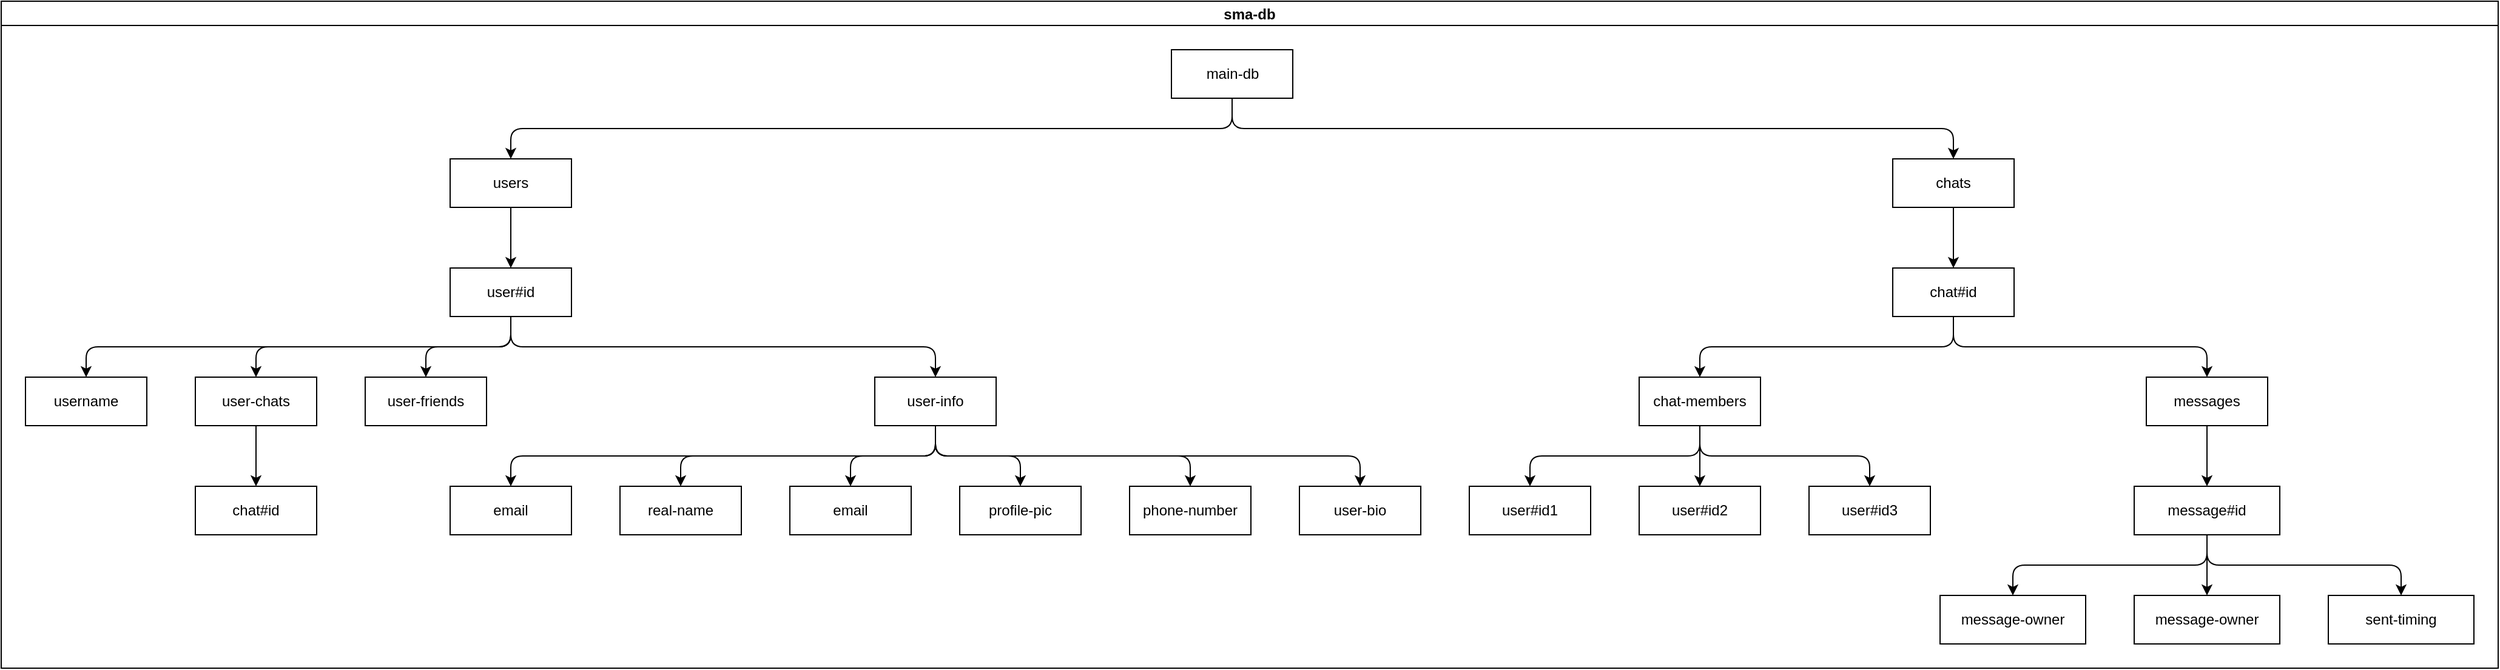 <mxfile version="24.4.0" type="github">
  <diagram name="Page-1" id="qza65eXmghzADJEvhYD6">
    <mxGraphModel dx="1909" dy="949" grid="1" gridSize="10" guides="1" tooltips="1" connect="1" arrows="1" fold="1" page="1" pageScale="1" pageWidth="850" pageHeight="1100" math="0" shadow="0">
      <root>
        <mxCell id="0" />
        <mxCell id="1" parent="0" />
        <mxCell id="vJWz_MJ5VgrPek8_Wv07-81" value="sma-db" style="swimlane;startSize=20;horizontal=1;childLayout=treeLayout;horizontalTree=0;sortEdges=1;resizable=0;containerType=tree;fontSize=12;" vertex="1" parent="1">
          <mxGeometry x="290" y="280" width="2058" height="550" as="geometry" />
        </mxCell>
        <mxCell id="vJWz_MJ5VgrPek8_Wv07-82" value="main-db" style="whiteSpace=wrap;html=1;" vertex="1" parent="vJWz_MJ5VgrPek8_Wv07-81">
          <mxGeometry x="964.5" y="40" width="100" height="40" as="geometry" />
        </mxCell>
        <mxCell id="vJWz_MJ5VgrPek8_Wv07-83" value="users" style="whiteSpace=wrap;html=1;" vertex="1" parent="vJWz_MJ5VgrPek8_Wv07-81">
          <mxGeometry x="370" y="130" width="100" height="40" as="geometry" />
        </mxCell>
        <mxCell id="vJWz_MJ5VgrPek8_Wv07-84" value="" style="edgeStyle=elbowEdgeStyle;elbow=vertical;html=1;rounded=1;curved=0;sourcePerimeterSpacing=0;targetPerimeterSpacing=0;startSize=6;endSize=6;" edge="1" parent="vJWz_MJ5VgrPek8_Wv07-81" source="vJWz_MJ5VgrPek8_Wv07-82" target="vJWz_MJ5VgrPek8_Wv07-83">
          <mxGeometry relative="1" as="geometry" />
        </mxCell>
        <mxCell id="vJWz_MJ5VgrPek8_Wv07-85" value="chats" style="whiteSpace=wrap;html=1;" vertex="1" parent="vJWz_MJ5VgrPek8_Wv07-81">
          <mxGeometry x="1559" y="130" width="100" height="40" as="geometry" />
        </mxCell>
        <mxCell id="vJWz_MJ5VgrPek8_Wv07-86" value="" style="edgeStyle=elbowEdgeStyle;elbow=vertical;html=1;rounded=1;curved=0;sourcePerimeterSpacing=0;targetPerimeterSpacing=0;startSize=6;endSize=6;" edge="1" parent="vJWz_MJ5VgrPek8_Wv07-81" source="vJWz_MJ5VgrPek8_Wv07-82" target="vJWz_MJ5VgrPek8_Wv07-85">
          <mxGeometry relative="1" as="geometry" />
        </mxCell>
        <mxCell id="vJWz_MJ5VgrPek8_Wv07-87" value="" style="edgeStyle=elbowEdgeStyle;elbow=vertical;html=1;rounded=1;curved=0;sourcePerimeterSpacing=0;targetPerimeterSpacing=0;startSize=6;endSize=6;" edge="1" target="vJWz_MJ5VgrPek8_Wv07-88" source="vJWz_MJ5VgrPek8_Wv07-83" parent="vJWz_MJ5VgrPek8_Wv07-81">
          <mxGeometry relative="1" as="geometry">
            <mxPoint x="-5838.5" y="660" as="sourcePoint" />
          </mxGeometry>
        </mxCell>
        <mxCell id="vJWz_MJ5VgrPek8_Wv07-88" value="user#id" style="whiteSpace=wrap;html=1;" vertex="1" parent="vJWz_MJ5VgrPek8_Wv07-81">
          <mxGeometry x="370" y="220" width="100" height="40" as="geometry" />
        </mxCell>
        <mxCell id="vJWz_MJ5VgrPek8_Wv07-89" value="" style="edgeStyle=elbowEdgeStyle;elbow=vertical;html=1;rounded=1;curved=0;sourcePerimeterSpacing=0;targetPerimeterSpacing=0;startSize=6;endSize=6;" edge="1" target="vJWz_MJ5VgrPek8_Wv07-90" source="vJWz_MJ5VgrPek8_Wv07-88" parent="vJWz_MJ5VgrPek8_Wv07-81">
          <mxGeometry relative="1" as="geometry">
            <mxPoint x="-5908.5" y="750" as="sourcePoint" />
          </mxGeometry>
        </mxCell>
        <mxCell id="vJWz_MJ5VgrPek8_Wv07-90" value="username" style="whiteSpace=wrap;html=1;" vertex="1" parent="vJWz_MJ5VgrPek8_Wv07-81">
          <mxGeometry x="20" y="310" width="100" height="40" as="geometry" />
        </mxCell>
        <mxCell id="vJWz_MJ5VgrPek8_Wv07-91" value="" style="edgeStyle=elbowEdgeStyle;elbow=vertical;html=1;rounded=1;curved=0;sourcePerimeterSpacing=0;targetPerimeterSpacing=0;startSize=6;endSize=6;" edge="1" target="vJWz_MJ5VgrPek8_Wv07-92" source="vJWz_MJ5VgrPek8_Wv07-88" parent="vJWz_MJ5VgrPek8_Wv07-81">
          <mxGeometry relative="1" as="geometry">
            <mxPoint x="-5908.5" y="750" as="sourcePoint" />
          </mxGeometry>
        </mxCell>
        <mxCell id="vJWz_MJ5VgrPek8_Wv07-92" value="user-chats" style="whiteSpace=wrap;html=1;" vertex="1" parent="vJWz_MJ5VgrPek8_Wv07-81">
          <mxGeometry x="160" y="310" width="100" height="40" as="geometry" />
        </mxCell>
        <mxCell id="vJWz_MJ5VgrPek8_Wv07-93" value="" style="edgeStyle=elbowEdgeStyle;elbow=vertical;html=1;rounded=1;curved=0;sourcePerimeterSpacing=0;targetPerimeterSpacing=0;startSize=6;endSize=6;" edge="1" target="vJWz_MJ5VgrPek8_Wv07-94" source="vJWz_MJ5VgrPek8_Wv07-92" parent="vJWz_MJ5VgrPek8_Wv07-81">
          <mxGeometry relative="1" as="geometry">
            <mxPoint x="-5768.5" y="840" as="sourcePoint" />
          </mxGeometry>
        </mxCell>
        <mxCell id="vJWz_MJ5VgrPek8_Wv07-94" value="chat#id" style="whiteSpace=wrap;html=1;" vertex="1" parent="vJWz_MJ5VgrPek8_Wv07-81">
          <mxGeometry x="160" y="400" width="100" height="40" as="geometry" />
        </mxCell>
        <mxCell id="vJWz_MJ5VgrPek8_Wv07-95" value="" style="edgeStyle=elbowEdgeStyle;elbow=vertical;html=1;rounded=1;curved=0;sourcePerimeterSpacing=0;targetPerimeterSpacing=0;startSize=6;endSize=6;" edge="1" target="vJWz_MJ5VgrPek8_Wv07-96" source="vJWz_MJ5VgrPek8_Wv07-88" parent="vJWz_MJ5VgrPek8_Wv07-81">
          <mxGeometry relative="1" as="geometry">
            <mxPoint x="-5688.5" y="450" as="sourcePoint" />
          </mxGeometry>
        </mxCell>
        <mxCell id="vJWz_MJ5VgrPek8_Wv07-96" value="user-friends" style="whiteSpace=wrap;html=1;" vertex="1" parent="vJWz_MJ5VgrPek8_Wv07-81">
          <mxGeometry x="300" y="310" width="100" height="40" as="geometry" />
        </mxCell>
        <mxCell id="vJWz_MJ5VgrPek8_Wv07-97" value="" style="edgeStyle=elbowEdgeStyle;elbow=vertical;html=1;rounded=1;curved=0;sourcePerimeterSpacing=0;targetPerimeterSpacing=0;startSize=6;endSize=6;" edge="1" target="vJWz_MJ5VgrPek8_Wv07-98" source="vJWz_MJ5VgrPek8_Wv07-88" parent="vJWz_MJ5VgrPek8_Wv07-81">
          <mxGeometry relative="1" as="geometry">
            <mxPoint x="-5478.5" y="450" as="sourcePoint" />
          </mxGeometry>
        </mxCell>
        <mxCell id="vJWz_MJ5VgrPek8_Wv07-98" value="user-info" style="whiteSpace=wrap;html=1;" vertex="1" parent="vJWz_MJ5VgrPek8_Wv07-81">
          <mxGeometry x="720" y="310" width="100" height="40" as="geometry" />
        </mxCell>
        <mxCell id="vJWz_MJ5VgrPek8_Wv07-99" value="" style="edgeStyle=elbowEdgeStyle;elbow=vertical;html=1;rounded=1;curved=0;sourcePerimeterSpacing=0;targetPerimeterSpacing=0;startSize=6;endSize=6;" edge="1" target="vJWz_MJ5VgrPek8_Wv07-100" source="vJWz_MJ5VgrPek8_Wv07-98" parent="vJWz_MJ5VgrPek8_Wv07-81">
          <mxGeometry relative="1" as="geometry">
            <mxPoint x="-5198.5" y="540" as="sourcePoint" />
          </mxGeometry>
        </mxCell>
        <mxCell id="vJWz_MJ5VgrPek8_Wv07-100" value="email" style="whiteSpace=wrap;html=1;" vertex="1" parent="vJWz_MJ5VgrPek8_Wv07-81">
          <mxGeometry x="370" y="400" width="100" height="40" as="geometry" />
        </mxCell>
        <mxCell id="vJWz_MJ5VgrPek8_Wv07-101" value="" style="edgeStyle=elbowEdgeStyle;elbow=vertical;html=1;rounded=1;curved=0;sourcePerimeterSpacing=0;targetPerimeterSpacing=0;startSize=6;endSize=6;" edge="1" target="vJWz_MJ5VgrPek8_Wv07-102" source="vJWz_MJ5VgrPek8_Wv07-98" parent="vJWz_MJ5VgrPek8_Wv07-81">
          <mxGeometry relative="1" as="geometry">
            <mxPoint x="-5198.5" y="540" as="sourcePoint" />
          </mxGeometry>
        </mxCell>
        <mxCell id="vJWz_MJ5VgrPek8_Wv07-102" value="real-name" style="whiteSpace=wrap;html=1;" vertex="1" parent="vJWz_MJ5VgrPek8_Wv07-81">
          <mxGeometry x="510" y="400" width="100" height="40" as="geometry" />
        </mxCell>
        <mxCell id="vJWz_MJ5VgrPek8_Wv07-103" value="" style="edgeStyle=elbowEdgeStyle;elbow=vertical;html=1;rounded=1;curved=0;sourcePerimeterSpacing=0;targetPerimeterSpacing=0;startSize=6;endSize=6;" edge="1" target="vJWz_MJ5VgrPek8_Wv07-104" source="vJWz_MJ5VgrPek8_Wv07-98" parent="vJWz_MJ5VgrPek8_Wv07-81">
          <mxGeometry relative="1" as="geometry">
            <mxPoint x="-4890.5" y="540" as="sourcePoint" />
          </mxGeometry>
        </mxCell>
        <mxCell id="vJWz_MJ5VgrPek8_Wv07-104" value="email" style="whiteSpace=wrap;html=1;" vertex="1" parent="vJWz_MJ5VgrPek8_Wv07-81">
          <mxGeometry x="650" y="400" width="100" height="40" as="geometry" />
        </mxCell>
        <mxCell id="vJWz_MJ5VgrPek8_Wv07-105" value="" style="edgeStyle=elbowEdgeStyle;elbow=vertical;html=1;rounded=1;curved=0;sourcePerimeterSpacing=0;targetPerimeterSpacing=0;startSize=6;endSize=6;" edge="1" target="vJWz_MJ5VgrPek8_Wv07-106" source="vJWz_MJ5VgrPek8_Wv07-98" parent="vJWz_MJ5VgrPek8_Wv07-81">
          <mxGeometry relative="1" as="geometry">
            <mxPoint x="-4554.5" y="540" as="sourcePoint" />
          </mxGeometry>
        </mxCell>
        <mxCell id="vJWz_MJ5VgrPek8_Wv07-106" value="profile-pic" style="whiteSpace=wrap;html=1;" vertex="1" parent="vJWz_MJ5VgrPek8_Wv07-81">
          <mxGeometry x="790" y="400" width="100" height="40" as="geometry" />
        </mxCell>
        <mxCell id="vJWz_MJ5VgrPek8_Wv07-107" value="" style="edgeStyle=elbowEdgeStyle;elbow=vertical;html=1;rounded=1;curved=0;sourcePerimeterSpacing=0;targetPerimeterSpacing=0;startSize=6;endSize=6;" edge="1" target="vJWz_MJ5VgrPek8_Wv07-108" source="vJWz_MJ5VgrPek8_Wv07-98" parent="vJWz_MJ5VgrPek8_Wv07-81">
          <mxGeometry relative="1" as="geometry">
            <mxPoint x="-4190.5" y="540" as="sourcePoint" />
          </mxGeometry>
        </mxCell>
        <mxCell id="vJWz_MJ5VgrPek8_Wv07-108" value="phone-number" style="whiteSpace=wrap;html=1;" vertex="1" parent="vJWz_MJ5VgrPek8_Wv07-81">
          <mxGeometry x="930" y="400" width="100" height="40" as="geometry" />
        </mxCell>
        <mxCell id="vJWz_MJ5VgrPek8_Wv07-109" value="" style="edgeStyle=elbowEdgeStyle;elbow=vertical;html=1;rounded=1;curved=0;sourcePerimeterSpacing=0;targetPerimeterSpacing=0;startSize=6;endSize=6;" edge="1" target="vJWz_MJ5VgrPek8_Wv07-110" source="vJWz_MJ5VgrPek8_Wv07-98" parent="vJWz_MJ5VgrPek8_Wv07-81">
          <mxGeometry relative="1" as="geometry">
            <mxPoint x="-3798.5" y="540" as="sourcePoint" />
          </mxGeometry>
        </mxCell>
        <mxCell id="vJWz_MJ5VgrPek8_Wv07-110" value="user-bio" style="whiteSpace=wrap;html=1;" vertex="1" parent="vJWz_MJ5VgrPek8_Wv07-81">
          <mxGeometry x="1070" y="400" width="100" height="40" as="geometry" />
        </mxCell>
        <mxCell id="vJWz_MJ5VgrPek8_Wv07-111" value="" style="edgeStyle=elbowEdgeStyle;elbow=vertical;html=1;rounded=1;curved=0;sourcePerimeterSpacing=0;targetPerimeterSpacing=0;startSize=6;endSize=6;" edge="1" target="vJWz_MJ5VgrPek8_Wv07-112" source="vJWz_MJ5VgrPek8_Wv07-85" parent="vJWz_MJ5VgrPek8_Wv07-81">
          <mxGeometry relative="1" as="geometry">
            <mxPoint x="-3308.5" y="360" as="sourcePoint" />
          </mxGeometry>
        </mxCell>
        <mxCell id="vJWz_MJ5VgrPek8_Wv07-112" value="chat#id" style="whiteSpace=wrap;html=1;" vertex="1" parent="vJWz_MJ5VgrPek8_Wv07-81">
          <mxGeometry x="1559" y="220" width="100" height="40" as="geometry" />
        </mxCell>
        <mxCell id="vJWz_MJ5VgrPek8_Wv07-113" value="" style="edgeStyle=elbowEdgeStyle;elbow=vertical;html=1;rounded=1;curved=0;sourcePerimeterSpacing=0;targetPerimeterSpacing=0;startSize=6;endSize=6;" edge="1" target="vJWz_MJ5VgrPek8_Wv07-114" source="vJWz_MJ5VgrPek8_Wv07-112" parent="vJWz_MJ5VgrPek8_Wv07-81">
          <mxGeometry relative="1" as="geometry">
            <mxPoint x="-2538.5" y="450" as="sourcePoint" />
          </mxGeometry>
        </mxCell>
        <mxCell id="vJWz_MJ5VgrPek8_Wv07-114" value="chat-members" style="whiteSpace=wrap;html=1;" vertex="1" parent="vJWz_MJ5VgrPek8_Wv07-81">
          <mxGeometry x="1350" y="310" width="100" height="40" as="geometry" />
        </mxCell>
        <mxCell id="vJWz_MJ5VgrPek8_Wv07-115" value="" style="edgeStyle=elbowEdgeStyle;elbow=vertical;html=1;rounded=1;curved=0;sourcePerimeterSpacing=0;targetPerimeterSpacing=0;startSize=6;endSize=6;" edge="1" target="vJWz_MJ5VgrPek8_Wv07-116" source="vJWz_MJ5VgrPek8_Wv07-114" parent="vJWz_MJ5VgrPek8_Wv07-81">
          <mxGeometry relative="1" as="geometry">
            <mxPoint x="-1628.5" y="540" as="sourcePoint" />
          </mxGeometry>
        </mxCell>
        <mxCell id="vJWz_MJ5VgrPek8_Wv07-116" value="user#id1" style="whiteSpace=wrap;html=1;" vertex="1" parent="vJWz_MJ5VgrPek8_Wv07-81">
          <mxGeometry x="1210" y="400" width="100" height="40" as="geometry" />
        </mxCell>
        <mxCell id="vJWz_MJ5VgrPek8_Wv07-117" value="" style="edgeStyle=elbowEdgeStyle;elbow=vertical;html=1;rounded=1;curved=0;sourcePerimeterSpacing=0;targetPerimeterSpacing=0;startSize=6;endSize=6;" edge="1" target="vJWz_MJ5VgrPek8_Wv07-118" source="vJWz_MJ5VgrPek8_Wv07-114" parent="vJWz_MJ5VgrPek8_Wv07-81">
          <mxGeometry relative="1" as="geometry">
            <mxPoint x="-823.5" y="540" as="sourcePoint" />
          </mxGeometry>
        </mxCell>
        <mxCell id="vJWz_MJ5VgrPek8_Wv07-118" value="user#id2" style="whiteSpace=wrap;html=1;" vertex="1" parent="vJWz_MJ5VgrPek8_Wv07-81">
          <mxGeometry x="1350" y="400" width="100" height="40" as="geometry" />
        </mxCell>
        <mxCell id="vJWz_MJ5VgrPek8_Wv07-119" value="" style="edgeStyle=elbowEdgeStyle;elbow=vertical;html=1;rounded=1;curved=0;sourcePerimeterSpacing=0;targetPerimeterSpacing=0;startSize=6;endSize=6;" edge="1" target="vJWz_MJ5VgrPek8_Wv07-120" source="vJWz_MJ5VgrPek8_Wv07-114" parent="vJWz_MJ5VgrPek8_Wv07-81">
          <mxGeometry relative="1" as="geometry">
            <mxPoint x="16.5" y="540" as="sourcePoint" />
          </mxGeometry>
        </mxCell>
        <mxCell id="vJWz_MJ5VgrPek8_Wv07-120" value="user#id3" style="whiteSpace=wrap;html=1;" vertex="1" parent="vJWz_MJ5VgrPek8_Wv07-81">
          <mxGeometry x="1490" y="400" width="100" height="40" as="geometry" />
        </mxCell>
        <mxCell id="vJWz_MJ5VgrPek8_Wv07-121" value="" style="edgeStyle=elbowEdgeStyle;elbow=vertical;html=1;rounded=1;curved=0;sourcePerimeterSpacing=0;targetPerimeterSpacing=0;startSize=6;endSize=6;" edge="1" target="vJWz_MJ5VgrPek8_Wv07-122" source="vJWz_MJ5VgrPek8_Wv07-112" parent="vJWz_MJ5VgrPek8_Wv07-81">
          <mxGeometry relative="1" as="geometry">
            <mxPoint x="891.5" y="450" as="sourcePoint" />
          </mxGeometry>
        </mxCell>
        <mxCell id="vJWz_MJ5VgrPek8_Wv07-122" value="messages" style="whiteSpace=wrap;html=1;" vertex="1" parent="vJWz_MJ5VgrPek8_Wv07-81">
          <mxGeometry x="1768" y="310" width="100" height="40" as="geometry" />
        </mxCell>
        <mxCell id="vJWz_MJ5VgrPek8_Wv07-127" value="" style="edgeStyle=elbowEdgeStyle;elbow=vertical;html=1;rounded=1;curved=0;sourcePerimeterSpacing=0;targetPerimeterSpacing=0;startSize=6;endSize=6;" edge="1" target="vJWz_MJ5VgrPek8_Wv07-128" source="vJWz_MJ5VgrPek8_Wv07-122" parent="vJWz_MJ5VgrPek8_Wv07-81">
          <mxGeometry relative="1" as="geometry">
            <mxPoint x="1882" y="540" as="sourcePoint" />
          </mxGeometry>
        </mxCell>
        <mxCell id="vJWz_MJ5VgrPek8_Wv07-128" value="message#id" style="whiteSpace=wrap;html=1;" vertex="1" parent="vJWz_MJ5VgrPek8_Wv07-81">
          <mxGeometry x="1758" y="400" width="120" height="40" as="geometry" />
        </mxCell>
        <mxCell id="vJWz_MJ5VgrPek8_Wv07-131" value="" style="edgeStyle=elbowEdgeStyle;elbow=vertical;html=1;rounded=1;curved=0;sourcePerimeterSpacing=0;targetPerimeterSpacing=0;startSize=6;endSize=6;" edge="1" target="vJWz_MJ5VgrPek8_Wv07-132" source="vJWz_MJ5VgrPek8_Wv07-128" parent="vJWz_MJ5VgrPek8_Wv07-81">
          <mxGeometry relative="1" as="geometry">
            <mxPoint x="2012" y="630" as="sourcePoint" />
          </mxGeometry>
        </mxCell>
        <mxCell id="vJWz_MJ5VgrPek8_Wv07-132" value="message-owner" style="whiteSpace=wrap;html=1;" vertex="1" parent="vJWz_MJ5VgrPek8_Wv07-81">
          <mxGeometry x="1598" y="490" width="120" height="40" as="geometry" />
        </mxCell>
        <mxCell id="vJWz_MJ5VgrPek8_Wv07-133" value="" style="edgeStyle=elbowEdgeStyle;elbow=vertical;html=1;rounded=1;curved=0;sourcePerimeterSpacing=0;targetPerimeterSpacing=0;startSize=6;endSize=6;" edge="1" target="vJWz_MJ5VgrPek8_Wv07-134" source="vJWz_MJ5VgrPek8_Wv07-128" parent="vJWz_MJ5VgrPek8_Wv07-81">
          <mxGeometry relative="1" as="geometry">
            <mxPoint x="2012" y="630" as="sourcePoint" />
          </mxGeometry>
        </mxCell>
        <mxCell id="vJWz_MJ5VgrPek8_Wv07-134" value="message-owner" style="whiteSpace=wrap;html=1;" vertex="1" parent="vJWz_MJ5VgrPek8_Wv07-81">
          <mxGeometry x="1758" y="490" width="120" height="40" as="geometry" />
        </mxCell>
        <mxCell id="vJWz_MJ5VgrPek8_Wv07-135" value="" style="edgeStyle=elbowEdgeStyle;elbow=vertical;html=1;rounded=1;curved=0;sourcePerimeterSpacing=0;targetPerimeterSpacing=0;startSize=6;endSize=6;" edge="1" target="vJWz_MJ5VgrPek8_Wv07-136" source="vJWz_MJ5VgrPek8_Wv07-128" parent="vJWz_MJ5VgrPek8_Wv07-81">
          <mxGeometry relative="1" as="geometry">
            <mxPoint x="2060" y="630" as="sourcePoint" />
          </mxGeometry>
        </mxCell>
        <mxCell id="vJWz_MJ5VgrPek8_Wv07-136" value="sent-timing" style="whiteSpace=wrap;html=1;" vertex="1" parent="vJWz_MJ5VgrPek8_Wv07-81">
          <mxGeometry x="1918" y="490" width="120" height="40" as="geometry" />
        </mxCell>
      </root>
    </mxGraphModel>
  </diagram>
</mxfile>
